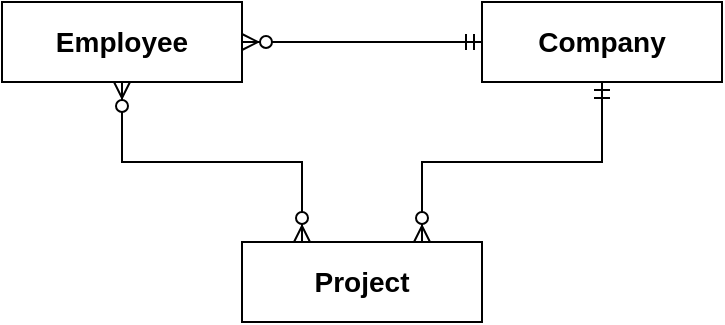 <mxfile version="16.0.0" type="device"><diagram id="R2lEEEUBdFMjLlhIrx00" name="Page-1"><mxGraphModel dx="1422" dy="858" grid="1" gridSize="10" guides="1" tooltips="1" connect="1" arrows="1" fold="1" page="1" pageScale="1" pageWidth="850" pageHeight="1100" math="0" shadow="0" extFonts="Permanent Marker^https://fonts.googleapis.com/css?family=Permanent+Marker"><root><mxCell id="0"/><mxCell id="1" parent="0"/><mxCell id="b0_8tdm1Ns87K3Vn7Zfm-1" value="Company" style="whiteSpace=wrap;html=1;align=center;fontSize=14;fontStyle=1" parent="1" vertex="1"><mxGeometry x="440" y="280" width="120" height="40" as="geometry"/></mxCell><mxCell id="b0_8tdm1Ns87K3Vn7Zfm-3" value="Project" style="whiteSpace=wrap;html=1;align=center;fontSize=14;fontStyle=1" parent="1" vertex="1"><mxGeometry x="320" y="400" width="120" height="40" as="geometry"/></mxCell><mxCell id="b0_8tdm1Ns87K3Vn7Zfm-4" value="Employee" style="whiteSpace=wrap;html=1;align=center;fontSize=14;fontStyle=1" parent="1" vertex="1"><mxGeometry x="200" y="280" width="120" height="40" as="geometry"/></mxCell><mxCell id="WoQB_tuc3uyvzbaK27_h-1" value="" style="fontSize=12;html=1;endArrow=ERzeroToMany;endFill=1;startArrow=ERzeroToMany;rounded=0;entryX=0.25;entryY=0;entryDx=0;entryDy=0;exitX=0.5;exitY=1;exitDx=0;exitDy=0;" parent="1" source="b0_8tdm1Ns87K3Vn7Zfm-4" target="b0_8tdm1Ns87K3Vn7Zfm-3" edge="1"><mxGeometry width="100" height="100" relative="1" as="geometry"><mxPoint x="270" y="690" as="sourcePoint"/><mxPoint x="370" y="590" as="targetPoint"/><Array as="points"><mxPoint x="260" y="360"/><mxPoint x="350" y="360"/></Array></mxGeometry></mxCell><mxCell id="mXylkzMn93vBKZmCwHk3-1" value="" style="fontSize=12;html=1;endArrow=ERzeroToMany;startArrow=ERmandOne;rounded=0;entryX=0.75;entryY=0;entryDx=0;entryDy=0;exitX=0.5;exitY=1;exitDx=0;exitDy=0;" parent="1" source="b0_8tdm1Ns87K3Vn7Zfm-1" target="b0_8tdm1Ns87K3Vn7Zfm-3" edge="1"><mxGeometry width="100" height="100" relative="1" as="geometry"><mxPoint x="370" y="770" as="sourcePoint"/><mxPoint x="470" y="670" as="targetPoint"/><Array as="points"><mxPoint x="500" y="360"/><mxPoint x="410" y="360"/></Array></mxGeometry></mxCell><mxCell id="mXylkzMn93vBKZmCwHk3-2" value="" style="fontSize=12;html=1;endArrow=ERzeroToMany;startArrow=ERmandOne;rounded=0;entryX=1;entryY=0.5;entryDx=0;entryDy=0;exitX=0;exitY=0.5;exitDx=0;exitDy=0;" parent="1" source="b0_8tdm1Ns87K3Vn7Zfm-1" target="b0_8tdm1Ns87K3Vn7Zfm-4" edge="1"><mxGeometry width="100" height="100" relative="1" as="geometry"><mxPoint x="410" y="230" as="sourcePoint"/><mxPoint x="470" y="330" as="targetPoint"/></mxGeometry></mxCell></root></mxGraphModel></diagram></mxfile>